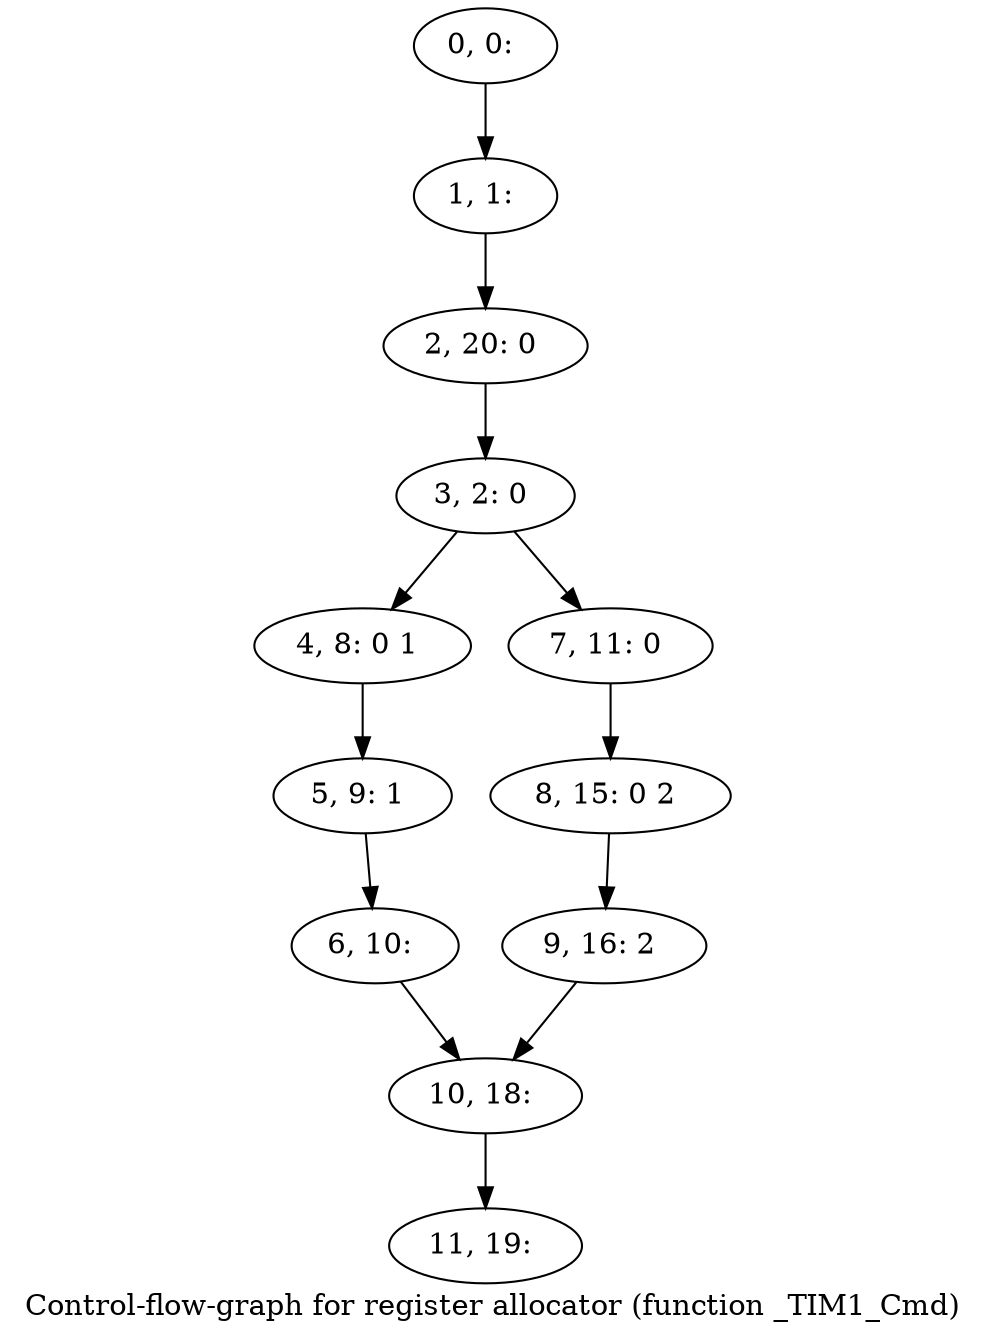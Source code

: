 digraph G {
graph [label="Control-flow-graph for register allocator (function _TIM1_Cmd)"]
0[label="0, 0: "];
1[label="1, 1: "];
2[label="2, 20: 0 "];
3[label="3, 2: 0 "];
4[label="4, 8: 0 1 "];
5[label="5, 9: 1 "];
6[label="6, 10: "];
7[label="7, 11: 0 "];
8[label="8, 15: 0 2 "];
9[label="9, 16: 2 "];
10[label="10, 18: "];
11[label="11, 19: "];
0->1 ;
1->2 ;
2->3 ;
3->4 ;
3->7 ;
4->5 ;
5->6 ;
6->10 ;
7->8 ;
8->9 ;
9->10 ;
10->11 ;
}
